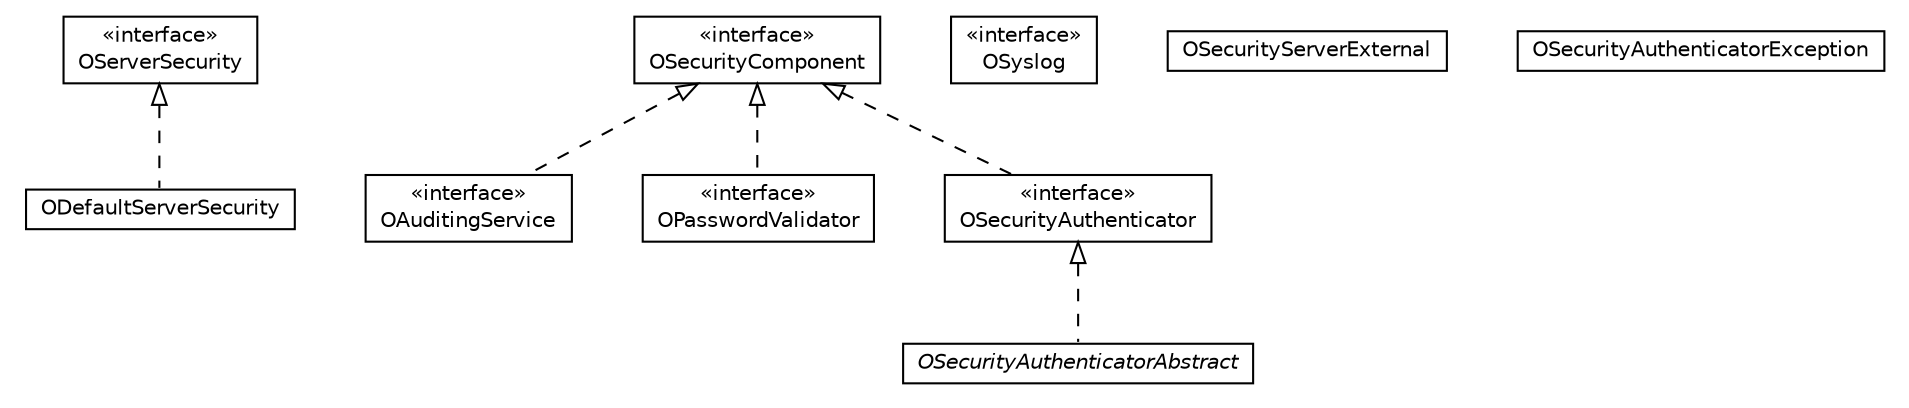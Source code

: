 #!/usr/local/bin/dot
#
# Class diagram 
# Generated by UMLGraph version R5_6-24-gf6e263 (http://www.umlgraph.org/)
#

digraph G {
	edge [fontname="Helvetica",fontsize=10,labelfontname="Helvetica",labelfontsize=10];
	node [fontname="Helvetica",fontsize=10,shape=plaintext];
	nodesep=0.25;
	ranksep=0.5;
	// com.orientechnologies.orient.server.security.OServerSecurity
	c634390 [label=<<table title="com.orientechnologies.orient.server.security.OServerSecurity" border="0" cellborder="1" cellspacing="0" cellpadding="2" port="p" href="./OServerSecurity.html">
		<tr><td><table border="0" cellspacing="0" cellpadding="1">
<tr><td align="center" balign="center"> &#171;interface&#187; </td></tr>
<tr><td align="center" balign="center"> OServerSecurity </td></tr>
		</table></td></tr>
		</table>>, URL="./OServerSecurity.html", fontname="Helvetica", fontcolor="black", fontsize=10.0];
	// com.orientechnologies.orient.server.security.OAuditingService
	c634391 [label=<<table title="com.orientechnologies.orient.server.security.OAuditingService" border="0" cellborder="1" cellspacing="0" cellpadding="2" port="p" href="./OAuditingService.html">
		<tr><td><table border="0" cellspacing="0" cellpadding="1">
<tr><td align="center" balign="center"> &#171;interface&#187; </td></tr>
<tr><td align="center" balign="center"> OAuditingService </td></tr>
		</table></td></tr>
		</table>>, URL="./OAuditingService.html", fontname="Helvetica", fontcolor="black", fontsize=10.0];
	// com.orientechnologies.orient.server.security.OSecurityComponent
	c634392 [label=<<table title="com.orientechnologies.orient.server.security.OSecurityComponent" border="0" cellborder="1" cellspacing="0" cellpadding="2" port="p" href="./OSecurityComponent.html">
		<tr><td><table border="0" cellspacing="0" cellpadding="1">
<tr><td align="center" balign="center"> &#171;interface&#187; </td></tr>
<tr><td align="center" balign="center"> OSecurityComponent </td></tr>
		</table></td></tr>
		</table>>, URL="./OSecurityComponent.html", fontname="Helvetica", fontcolor="black", fontsize=10.0];
	// com.orientechnologies.orient.server.security.OSyslog
	c634393 [label=<<table title="com.orientechnologies.orient.server.security.OSyslog" border="0" cellborder="1" cellspacing="0" cellpadding="2" port="p" href="./OSyslog.html">
		<tr><td><table border="0" cellspacing="0" cellpadding="1">
<tr><td align="center" balign="center"> &#171;interface&#187; </td></tr>
<tr><td align="center" balign="center"> OSyslog </td></tr>
		</table></td></tr>
		</table>>, URL="./OSyslog.html", fontname="Helvetica", fontcolor="black", fontsize=10.0];
	// com.orientechnologies.orient.server.security.ODefaultServerSecurity
	c634394 [label=<<table title="com.orientechnologies.orient.server.security.ODefaultServerSecurity" border="0" cellborder="1" cellspacing="0" cellpadding="2" port="p" href="./ODefaultServerSecurity.html">
		<tr><td><table border="0" cellspacing="0" cellpadding="1">
<tr><td align="center" balign="center"> ODefaultServerSecurity </td></tr>
		</table></td></tr>
		</table>>, URL="./ODefaultServerSecurity.html", fontname="Helvetica", fontcolor="black", fontsize=10.0];
	// com.orientechnologies.orient.server.security.OSecurityServerExternal
	c634395 [label=<<table title="com.orientechnologies.orient.server.security.OSecurityServerExternal" border="0" cellborder="1" cellspacing="0" cellpadding="2" port="p" href="./OSecurityServerExternal.html">
		<tr><td><table border="0" cellspacing="0" cellpadding="1">
<tr><td align="center" balign="center"> OSecurityServerExternal </td></tr>
		</table></td></tr>
		</table>>, URL="./OSecurityServerExternal.html", fontname="Helvetica", fontcolor="black", fontsize=10.0];
	// com.orientechnologies.orient.server.security.OSecurityAuthenticatorAbstract
	c634396 [label=<<table title="com.orientechnologies.orient.server.security.OSecurityAuthenticatorAbstract" border="0" cellborder="1" cellspacing="0" cellpadding="2" port="p" href="./OSecurityAuthenticatorAbstract.html">
		<tr><td><table border="0" cellspacing="0" cellpadding="1">
<tr><td align="center" balign="center"><font face="Helvetica-Oblique"> OSecurityAuthenticatorAbstract </font></td></tr>
		</table></td></tr>
		</table>>, URL="./OSecurityAuthenticatorAbstract.html", fontname="Helvetica", fontcolor="black", fontsize=10.0];
	// com.orientechnologies.orient.server.security.OSecurityAuthenticatorException
	c634397 [label=<<table title="com.orientechnologies.orient.server.security.OSecurityAuthenticatorException" border="0" cellborder="1" cellspacing="0" cellpadding="2" port="p" href="./OSecurityAuthenticatorException.html">
		<tr><td><table border="0" cellspacing="0" cellpadding="1">
<tr><td align="center" balign="center"> OSecurityAuthenticatorException </td></tr>
		</table></td></tr>
		</table>>, URL="./OSecurityAuthenticatorException.html", fontname="Helvetica", fontcolor="black", fontsize=10.0];
	// com.orientechnologies.orient.server.security.OPasswordValidator
	c634398 [label=<<table title="com.orientechnologies.orient.server.security.OPasswordValidator" border="0" cellborder="1" cellspacing="0" cellpadding="2" port="p" href="./OPasswordValidator.html">
		<tr><td><table border="0" cellspacing="0" cellpadding="1">
<tr><td align="center" balign="center"> &#171;interface&#187; </td></tr>
<tr><td align="center" balign="center"> OPasswordValidator </td></tr>
		</table></td></tr>
		</table>>, URL="./OPasswordValidator.html", fontname="Helvetica", fontcolor="black", fontsize=10.0];
	// com.orientechnologies.orient.server.security.OSecurityAuthenticator
	c634399 [label=<<table title="com.orientechnologies.orient.server.security.OSecurityAuthenticator" border="0" cellborder="1" cellspacing="0" cellpadding="2" port="p" href="./OSecurityAuthenticator.html">
		<tr><td><table border="0" cellspacing="0" cellpadding="1">
<tr><td align="center" balign="center"> &#171;interface&#187; </td></tr>
<tr><td align="center" balign="center"> OSecurityAuthenticator </td></tr>
		</table></td></tr>
		</table>>, URL="./OSecurityAuthenticator.html", fontname="Helvetica", fontcolor="black", fontsize=10.0];
	//com.orientechnologies.orient.server.security.OAuditingService implements com.orientechnologies.orient.server.security.OSecurityComponent
	c634392:p -> c634391:p [dir=back,arrowtail=empty,style=dashed];
	//com.orientechnologies.orient.server.security.ODefaultServerSecurity implements com.orientechnologies.orient.server.security.OServerSecurity
	c634390:p -> c634394:p [dir=back,arrowtail=empty,style=dashed];
	//com.orientechnologies.orient.server.security.OSecurityAuthenticatorAbstract implements com.orientechnologies.orient.server.security.OSecurityAuthenticator
	c634399:p -> c634396:p [dir=back,arrowtail=empty,style=dashed];
	//com.orientechnologies.orient.server.security.OPasswordValidator implements com.orientechnologies.orient.server.security.OSecurityComponent
	c634392:p -> c634398:p [dir=back,arrowtail=empty,style=dashed];
	//com.orientechnologies.orient.server.security.OSecurityAuthenticator implements com.orientechnologies.orient.server.security.OSecurityComponent
	c634392:p -> c634399:p [dir=back,arrowtail=empty,style=dashed];
}

